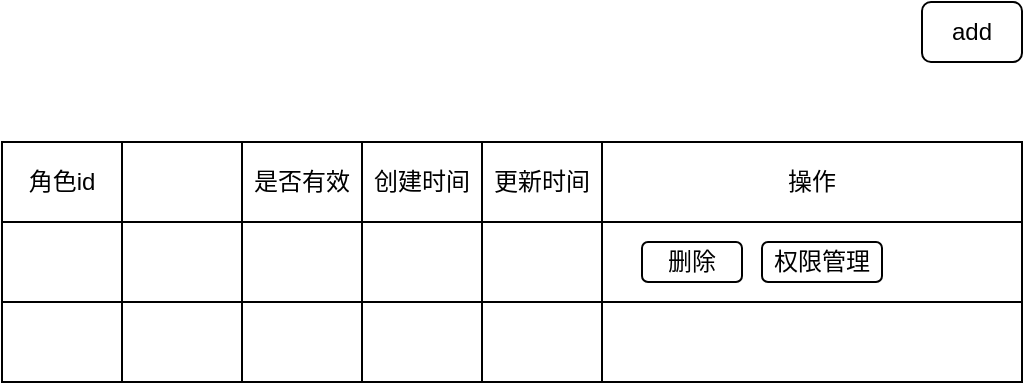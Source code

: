 <mxfile version="13.6.9" type="github">
  <diagram id="ZdORqU1jvczRmtVDOQHu" name="Page-1">
    <mxGraphModel dx="1264" dy="563" grid="1" gridSize="10" guides="1" tooltips="1" connect="1" arrows="1" fold="1" page="1" pageScale="1" pageWidth="827" pageHeight="1169" math="0" shadow="0">
      <root>
        <mxCell id="0" />
        <mxCell id="1" parent="0" />
        <mxCell id="5d2r02KXU-P6v2aPfluO-29" value="" style="shape=table;html=1;whiteSpace=wrap;startSize=0;container=1;collapsible=0;childLayout=tableLayout;" parent="1" vertex="1">
          <mxGeometry x="170" y="80" width="510" height="120" as="geometry" />
        </mxCell>
        <mxCell id="5d2r02KXU-P6v2aPfluO-30" value="" style="shape=partialRectangle;html=1;whiteSpace=wrap;collapsible=0;dropTarget=0;pointerEvents=0;fillColor=none;top=0;left=0;bottom=0;right=0;points=[[0,0.5],[1,0.5]];portConstraint=eastwest;" parent="5d2r02KXU-P6v2aPfluO-29" vertex="1">
          <mxGeometry width="510" height="40" as="geometry" />
        </mxCell>
        <mxCell id="5d2r02KXU-P6v2aPfluO-31" value="角色id" style="shape=partialRectangle;html=1;whiteSpace=wrap;connectable=0;overflow=hidden;fillColor=none;top=0;left=0;bottom=0;right=0;" parent="5d2r02KXU-P6v2aPfluO-30" vertex="1">
          <mxGeometry width="60" height="40" as="geometry" />
        </mxCell>
        <mxCell id="5d2r02KXU-P6v2aPfluO-32" value="" style="shape=partialRectangle;html=1;whiteSpace=wrap;connectable=0;overflow=hidden;fillColor=none;top=0;left=0;bottom=0;right=0;" parent="5d2r02KXU-P6v2aPfluO-30" vertex="1">
          <mxGeometry x="60" width="60" height="40" as="geometry" />
        </mxCell>
        <mxCell id="5d2r02KXU-P6v2aPfluO-33" value="是否有效" style="shape=partialRectangle;html=1;whiteSpace=wrap;connectable=0;overflow=hidden;fillColor=none;top=0;left=0;bottom=0;right=0;" parent="5d2r02KXU-P6v2aPfluO-30" vertex="1">
          <mxGeometry x="120" width="60" height="40" as="geometry" />
        </mxCell>
        <mxCell id="5d2r02KXU-P6v2aPfluO-34" value="创建时间" style="shape=partialRectangle;html=1;whiteSpace=wrap;connectable=0;overflow=hidden;fillColor=none;top=0;left=0;bottom=0;right=0;" parent="5d2r02KXU-P6v2aPfluO-30" vertex="1">
          <mxGeometry x="180" width="60" height="40" as="geometry" />
        </mxCell>
        <mxCell id="5d2r02KXU-P6v2aPfluO-35" value="更新时间" style="shape=partialRectangle;html=1;whiteSpace=wrap;connectable=0;overflow=hidden;fillColor=none;top=0;left=0;bottom=0;right=0;" parent="5d2r02KXU-P6v2aPfluO-30" vertex="1">
          <mxGeometry x="240" width="60" height="40" as="geometry" />
        </mxCell>
        <mxCell id="5d2r02KXU-P6v2aPfluO-36" value="操作" style="shape=partialRectangle;html=1;whiteSpace=wrap;connectable=0;overflow=hidden;fillColor=none;top=0;left=0;bottom=0;right=0;" parent="5d2r02KXU-P6v2aPfluO-30" vertex="1">
          <mxGeometry x="300" width="210" height="40" as="geometry" />
        </mxCell>
        <mxCell id="5d2r02KXU-P6v2aPfluO-37" value="" style="shape=partialRectangle;html=1;whiteSpace=wrap;collapsible=0;dropTarget=0;pointerEvents=0;fillColor=none;top=0;left=0;bottom=0;right=0;points=[[0,0.5],[1,0.5]];portConstraint=eastwest;" parent="5d2r02KXU-P6v2aPfluO-29" vertex="1">
          <mxGeometry y="40" width="510" height="40" as="geometry" />
        </mxCell>
        <mxCell id="5d2r02KXU-P6v2aPfluO-38" value="" style="shape=partialRectangle;html=1;whiteSpace=wrap;connectable=0;overflow=hidden;fillColor=none;top=0;left=0;bottom=0;right=0;" parent="5d2r02KXU-P6v2aPfluO-37" vertex="1">
          <mxGeometry width="60" height="40" as="geometry" />
        </mxCell>
        <mxCell id="5d2r02KXU-P6v2aPfluO-39" value="" style="shape=partialRectangle;html=1;whiteSpace=wrap;connectable=0;overflow=hidden;fillColor=none;top=0;left=0;bottom=0;right=0;" parent="5d2r02KXU-P6v2aPfluO-37" vertex="1">
          <mxGeometry x="60" width="60" height="40" as="geometry" />
        </mxCell>
        <mxCell id="5d2r02KXU-P6v2aPfluO-40" value="" style="shape=partialRectangle;html=1;whiteSpace=wrap;connectable=0;overflow=hidden;fillColor=none;top=0;left=0;bottom=0;right=0;" parent="5d2r02KXU-P6v2aPfluO-37" vertex="1">
          <mxGeometry x="120" width="60" height="40" as="geometry" />
        </mxCell>
        <mxCell id="5d2r02KXU-P6v2aPfluO-41" value="" style="shape=partialRectangle;html=1;whiteSpace=wrap;connectable=0;overflow=hidden;fillColor=none;top=0;left=0;bottom=0;right=0;" parent="5d2r02KXU-P6v2aPfluO-37" vertex="1">
          <mxGeometry x="180" width="60" height="40" as="geometry" />
        </mxCell>
        <mxCell id="5d2r02KXU-P6v2aPfluO-42" value="" style="shape=partialRectangle;html=1;whiteSpace=wrap;connectable=0;overflow=hidden;fillColor=none;top=0;left=0;bottom=0;right=0;" parent="5d2r02KXU-P6v2aPfluO-37" vertex="1">
          <mxGeometry x="240" width="60" height="40" as="geometry" />
        </mxCell>
        <mxCell id="5d2r02KXU-P6v2aPfluO-43" value="" style="shape=partialRectangle;html=1;whiteSpace=wrap;connectable=0;overflow=hidden;fillColor=none;top=0;left=0;bottom=0;right=0;" parent="5d2r02KXU-P6v2aPfluO-37" vertex="1">
          <mxGeometry x="300" width="210" height="40" as="geometry" />
        </mxCell>
        <mxCell id="5d2r02KXU-P6v2aPfluO-44" value="" style="shape=partialRectangle;html=1;whiteSpace=wrap;collapsible=0;dropTarget=0;pointerEvents=0;fillColor=none;top=0;left=0;bottom=0;right=0;points=[[0,0.5],[1,0.5]];portConstraint=eastwest;" parent="5d2r02KXU-P6v2aPfluO-29" vertex="1">
          <mxGeometry y="80" width="510" height="40" as="geometry" />
        </mxCell>
        <mxCell id="5d2r02KXU-P6v2aPfluO-45" value="" style="shape=partialRectangle;html=1;whiteSpace=wrap;connectable=0;overflow=hidden;fillColor=none;top=0;left=0;bottom=0;right=0;" parent="5d2r02KXU-P6v2aPfluO-44" vertex="1">
          <mxGeometry width="60" height="40" as="geometry" />
        </mxCell>
        <mxCell id="5d2r02KXU-P6v2aPfluO-46" value="" style="shape=partialRectangle;html=1;whiteSpace=wrap;connectable=0;overflow=hidden;fillColor=none;top=0;left=0;bottom=0;right=0;" parent="5d2r02KXU-P6v2aPfluO-44" vertex="1">
          <mxGeometry x="60" width="60" height="40" as="geometry" />
        </mxCell>
        <mxCell id="5d2r02KXU-P6v2aPfluO-47" value="" style="shape=partialRectangle;html=1;whiteSpace=wrap;connectable=0;overflow=hidden;fillColor=none;top=0;left=0;bottom=0;right=0;" parent="5d2r02KXU-P6v2aPfluO-44" vertex="1">
          <mxGeometry x="120" width="60" height="40" as="geometry" />
        </mxCell>
        <mxCell id="5d2r02KXU-P6v2aPfluO-48" value="" style="shape=partialRectangle;html=1;whiteSpace=wrap;connectable=0;overflow=hidden;fillColor=none;top=0;left=0;bottom=0;right=0;" parent="5d2r02KXU-P6v2aPfluO-44" vertex="1">
          <mxGeometry x="180" width="60" height="40" as="geometry" />
        </mxCell>
        <mxCell id="5d2r02KXU-P6v2aPfluO-49" value="" style="shape=partialRectangle;html=1;whiteSpace=wrap;connectable=0;overflow=hidden;fillColor=none;top=0;left=0;bottom=0;right=0;" parent="5d2r02KXU-P6v2aPfluO-44" vertex="1">
          <mxGeometry x="240" width="60" height="40" as="geometry" />
        </mxCell>
        <mxCell id="5d2r02KXU-P6v2aPfluO-50" value="" style="shape=partialRectangle;html=1;whiteSpace=wrap;connectable=0;overflow=hidden;fillColor=none;top=0;left=0;bottom=0;right=0;" parent="5d2r02KXU-P6v2aPfluO-44" vertex="1">
          <mxGeometry x="300" width="210" height="40" as="geometry" />
        </mxCell>
        <mxCell id="5d2r02KXU-P6v2aPfluO-55" value="删除" style="rounded=1;whiteSpace=wrap;html=1;" parent="1" vertex="1">
          <mxGeometry x="490" y="130" width="50" height="20" as="geometry" />
        </mxCell>
        <mxCell id="5d2r02KXU-P6v2aPfluO-56" value="权限管理" style="rounded=1;whiteSpace=wrap;html=1;" parent="1" vertex="1">
          <mxGeometry x="550" y="130" width="60" height="20" as="geometry" />
        </mxCell>
        <mxCell id="5d2r02KXU-P6v2aPfluO-58" value="add" style="rounded=1;whiteSpace=wrap;html=1;" parent="1" vertex="1">
          <mxGeometry x="630" y="10" width="50" height="30" as="geometry" />
        </mxCell>
      </root>
    </mxGraphModel>
  </diagram>
</mxfile>
